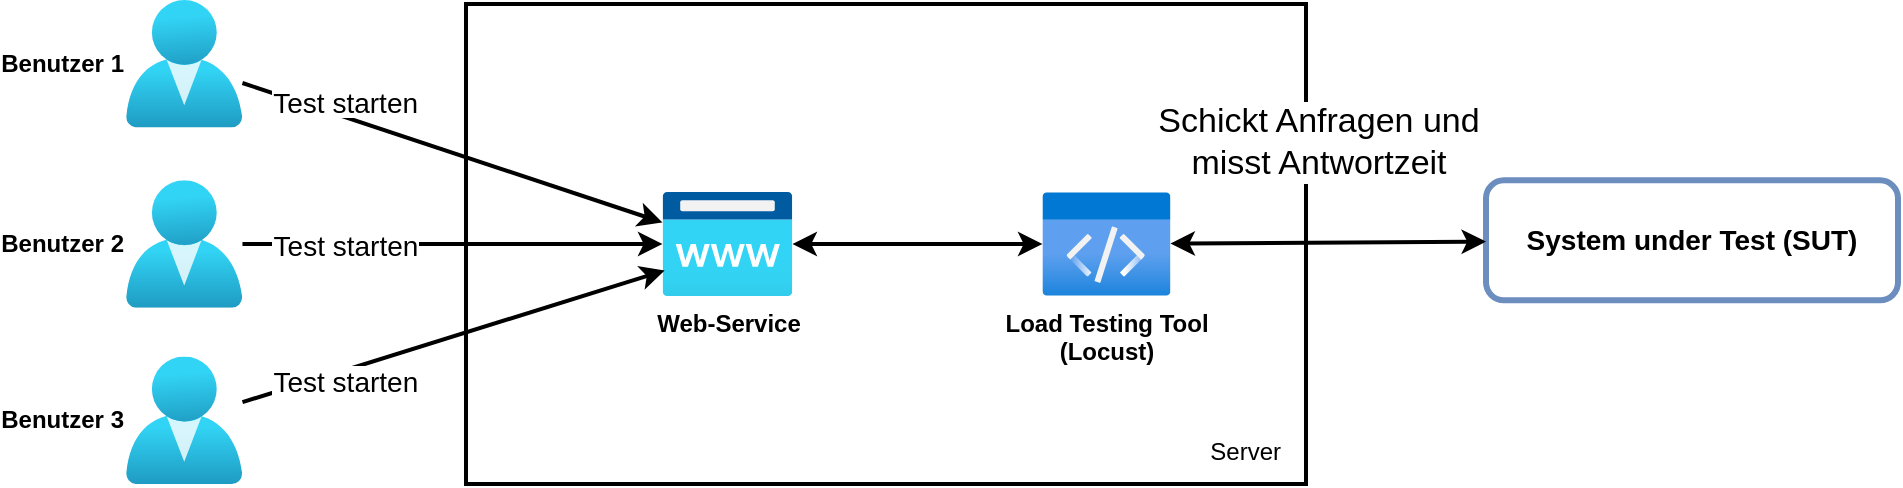 <mxfile version="16.4.0" type="device"><diagram id="M-mdCgOV4gyrV_VDAVOd" name="Seite-1"><mxGraphModel dx="1102" dy="857" grid="1" gridSize="10" guides="1" tooltips="1" connect="1" arrows="1" fold="1" page="1" pageScale="1" pageWidth="827" pageHeight="1169" math="0" shadow="0"><root><mxCell id="0"/><mxCell id="1" parent="0"/><mxCell id="U95RiwV5_6Lt9MrLSAP9-1" value="" style="rounded=0;whiteSpace=wrap;html=1;fillColor=none;strokeWidth=2;" parent="1" vertex="1"><mxGeometry x="240" y="122" width="420" height="240" as="geometry"/></mxCell><mxCell id="JOIKE3mxAOFGKBeM_eHd-3" value="Benutzer 1" style="aspect=fixed;html=1;points=[];align=right;image;fontSize=12;image=img/lib/azure2/identity/Users.svg;fontStyle=1;labelPosition=left;verticalLabelPosition=middle;verticalAlign=middle;" parent="1" vertex="1"><mxGeometry x="70" y="120" width="58.23" height="63.69" as="geometry"/></mxCell><mxCell id="JOIKE3mxAOFGKBeM_eHd-5" value="Web-Service" style="aspect=fixed;html=1;points=[];align=center;image;fontSize=12;image=img/lib/azure2/app_services/App_Service_Domains.svg;fontStyle=1" parent="1" vertex="1"><mxGeometry x="338.23" y="216" width="65" height="52" as="geometry"/></mxCell><mxCell id="JOIKE3mxAOFGKBeM_eHd-7" value="System under Test (SUT)" style="rounded=1;whiteSpace=wrap;html=1;strokeColor=#6C8EBF;strokeWidth=3;fillColor=none;fontSize=14;fontStyle=1" parent="1" vertex="1"><mxGeometry x="750" y="210.15" width="206" height="60" as="geometry"/></mxCell><mxCell id="JOIKE3mxAOFGKBeM_eHd-10" value="" style="endArrow=classic;startArrow=classic;html=1;rounded=0;fontSize=14;strokeWidth=2;" parent="1" source="JOIKE3mxAOFGKBeM_eHd-5" target="JOIKE3mxAOFGKBeM_eHd-2" edge="1"><mxGeometry width="50" height="50" relative="1" as="geometry"><mxPoint x="388.23" y="290" as="sourcePoint"/><mxPoint x="438.23" y="240" as="targetPoint"/></mxGeometry></mxCell><mxCell id="JOIKE3mxAOFGKBeM_eHd-2" value="Load Testing Tool&lt;br&gt;(Locust)" style="aspect=fixed;html=1;points=[];align=center;image;fontSize=12;image=img/lib/azure2/general/Code.svg;fontStyle=1;labelBackgroundColor=#FFFFFF;labelBorderColor=none;fontColor=default;" parent="1" vertex="1"><mxGeometry x="528.23" y="216" width="64" height="52" as="geometry"/></mxCell><mxCell id="JOIKE3mxAOFGKBeM_eHd-12" value="" style="endArrow=classic;startArrow=classic;html=1;rounded=0;fontSize=14;fontColor=default;strokeWidth=2;" parent="1" source="JOIKE3mxAOFGKBeM_eHd-2" target="JOIKE3mxAOFGKBeM_eHd-7" edge="1"><mxGeometry width="50" height="50" relative="1" as="geometry"><mxPoint x="528.23" y="130" as="sourcePoint"/><mxPoint x="578.23" y="80" as="targetPoint"/></mxGeometry></mxCell><mxCell id="JOIKE3mxAOFGKBeM_eHd-21" value="Schickt Anfragen und&lt;br&gt;misst Antwortzeit" style="edgeLabel;html=1;align=center;verticalAlign=middle;resizable=0;points=[];fontSize=17;fontColor=default;" parent="JOIKE3mxAOFGKBeM_eHd-12" vertex="1" connectable="0"><mxGeometry x="0.218" y="1" relative="1" as="geometry"><mxPoint x="-22" y="-49" as="offset"/></mxGeometry></mxCell><mxCell id="JOIKE3mxAOFGKBeM_eHd-16" value="" style="endArrow=classic;html=1;rounded=0;fontSize=14;fontColor=default;strokeWidth=2;" parent="1" source="JOIKE3mxAOFGKBeM_eHd-3" target="JOIKE3mxAOFGKBeM_eHd-5" edge="1"><mxGeometry width="50" height="50" relative="1" as="geometry"><mxPoint x="428.23" y="280" as="sourcePoint"/><mxPoint x="478.23" y="230" as="targetPoint"/></mxGeometry></mxCell><mxCell id="JOIKE3mxAOFGKBeM_eHd-17" value="Test starten" style="edgeLabel;align=center;verticalAlign=middle;resizable=0;points=[];fontSize=14;fontColor=default;labelBorderColor=none;labelBackgroundColor=default;" parent="JOIKE3mxAOFGKBeM_eHd-16" vertex="1" connectable="0"><mxGeometry x="-0.231" y="-1" relative="1" as="geometry"><mxPoint x="-29" y="-19" as="offset"/></mxGeometry></mxCell><mxCell id="U95RiwV5_6Lt9MrLSAP9-2" value="Server&amp;nbsp;" style="text;html=1;strokeColor=none;fillColor=none;align=center;verticalAlign=middle;whiteSpace=wrap;rounded=0;" parent="1" vertex="1"><mxGeometry x="604" y="331" width="55" height="30" as="geometry"/></mxCell><mxCell id="U95RiwV5_6Lt9MrLSAP9-3" value="Benutzer 2" style="aspect=fixed;html=1;points=[];align=right;image;fontSize=12;image=img/lib/azure2/identity/Users.svg;fontStyle=1;labelPosition=left;verticalLabelPosition=middle;verticalAlign=middle;" parent="1" vertex="1"><mxGeometry x="70" y="210.15" width="58.23" height="63.69" as="geometry"/></mxCell><mxCell id="U95RiwV5_6Lt9MrLSAP9-4" value="Benutzer 3" style="aspect=fixed;html=1;points=[];align=right;image;fontSize=12;image=img/lib/azure2/identity/Users.svg;fontStyle=1;labelPosition=left;verticalLabelPosition=middle;verticalAlign=middle;" parent="1" vertex="1"><mxGeometry x="70" y="298.31" width="58.23" height="63.69" as="geometry"/></mxCell><mxCell id="U95RiwV5_6Lt9MrLSAP9-7" value="" style="endArrow=classic;html=1;rounded=0;fontSize=14;fontColor=default;strokeWidth=2;" parent="1" source="U95RiwV5_6Lt9MrLSAP9-3" target="JOIKE3mxAOFGKBeM_eHd-5" edge="1"><mxGeometry width="50" height="50" relative="1" as="geometry"><mxPoint x="148.23" y="181.509" as="sourcePoint"/><mxPoint x="358.23" y="251.213" as="targetPoint"/></mxGeometry></mxCell><mxCell id="U95RiwV5_6Lt9MrLSAP9-8" value="Test starten" style="edgeLabel;align=center;verticalAlign=middle;resizable=0;points=[];fontSize=14;fontColor=default;labelBorderColor=none;labelBackgroundColor=default;" parent="U95RiwV5_6Lt9MrLSAP9-7" vertex="1" connectable="0"><mxGeometry x="-0.231" y="-1" relative="1" as="geometry"><mxPoint x="-29" y="-1" as="offset"/></mxGeometry></mxCell><mxCell id="U95RiwV5_6Lt9MrLSAP9-9" value="" style="endArrow=classic;html=1;rounded=0;fontSize=14;fontColor=default;strokeWidth=2;entryX=0.017;entryY=0.754;entryDx=0;entryDy=0;entryPerimeter=0;" parent="1" source="U95RiwV5_6Lt9MrLSAP9-4" target="JOIKE3mxAOFGKBeM_eHd-5" edge="1"><mxGeometry width="50" height="50" relative="1" as="geometry"><mxPoint x="138.23" y="251.996" as="sourcePoint"/><mxPoint x="348.23" y="251.999" as="targetPoint"/></mxGeometry></mxCell><mxCell id="U95RiwV5_6Lt9MrLSAP9-10" value="Test starten" style="edgeLabel;align=center;verticalAlign=middle;resizable=0;points=[];fontSize=14;fontColor=default;labelBorderColor=none;labelBackgroundColor=default;" parent="U95RiwV5_6Lt9MrLSAP9-9" vertex="1" connectable="0"><mxGeometry x="-0.231" y="-1" relative="1" as="geometry"><mxPoint x="-30" y="13" as="offset"/></mxGeometry></mxCell></root></mxGraphModel></diagram></mxfile>